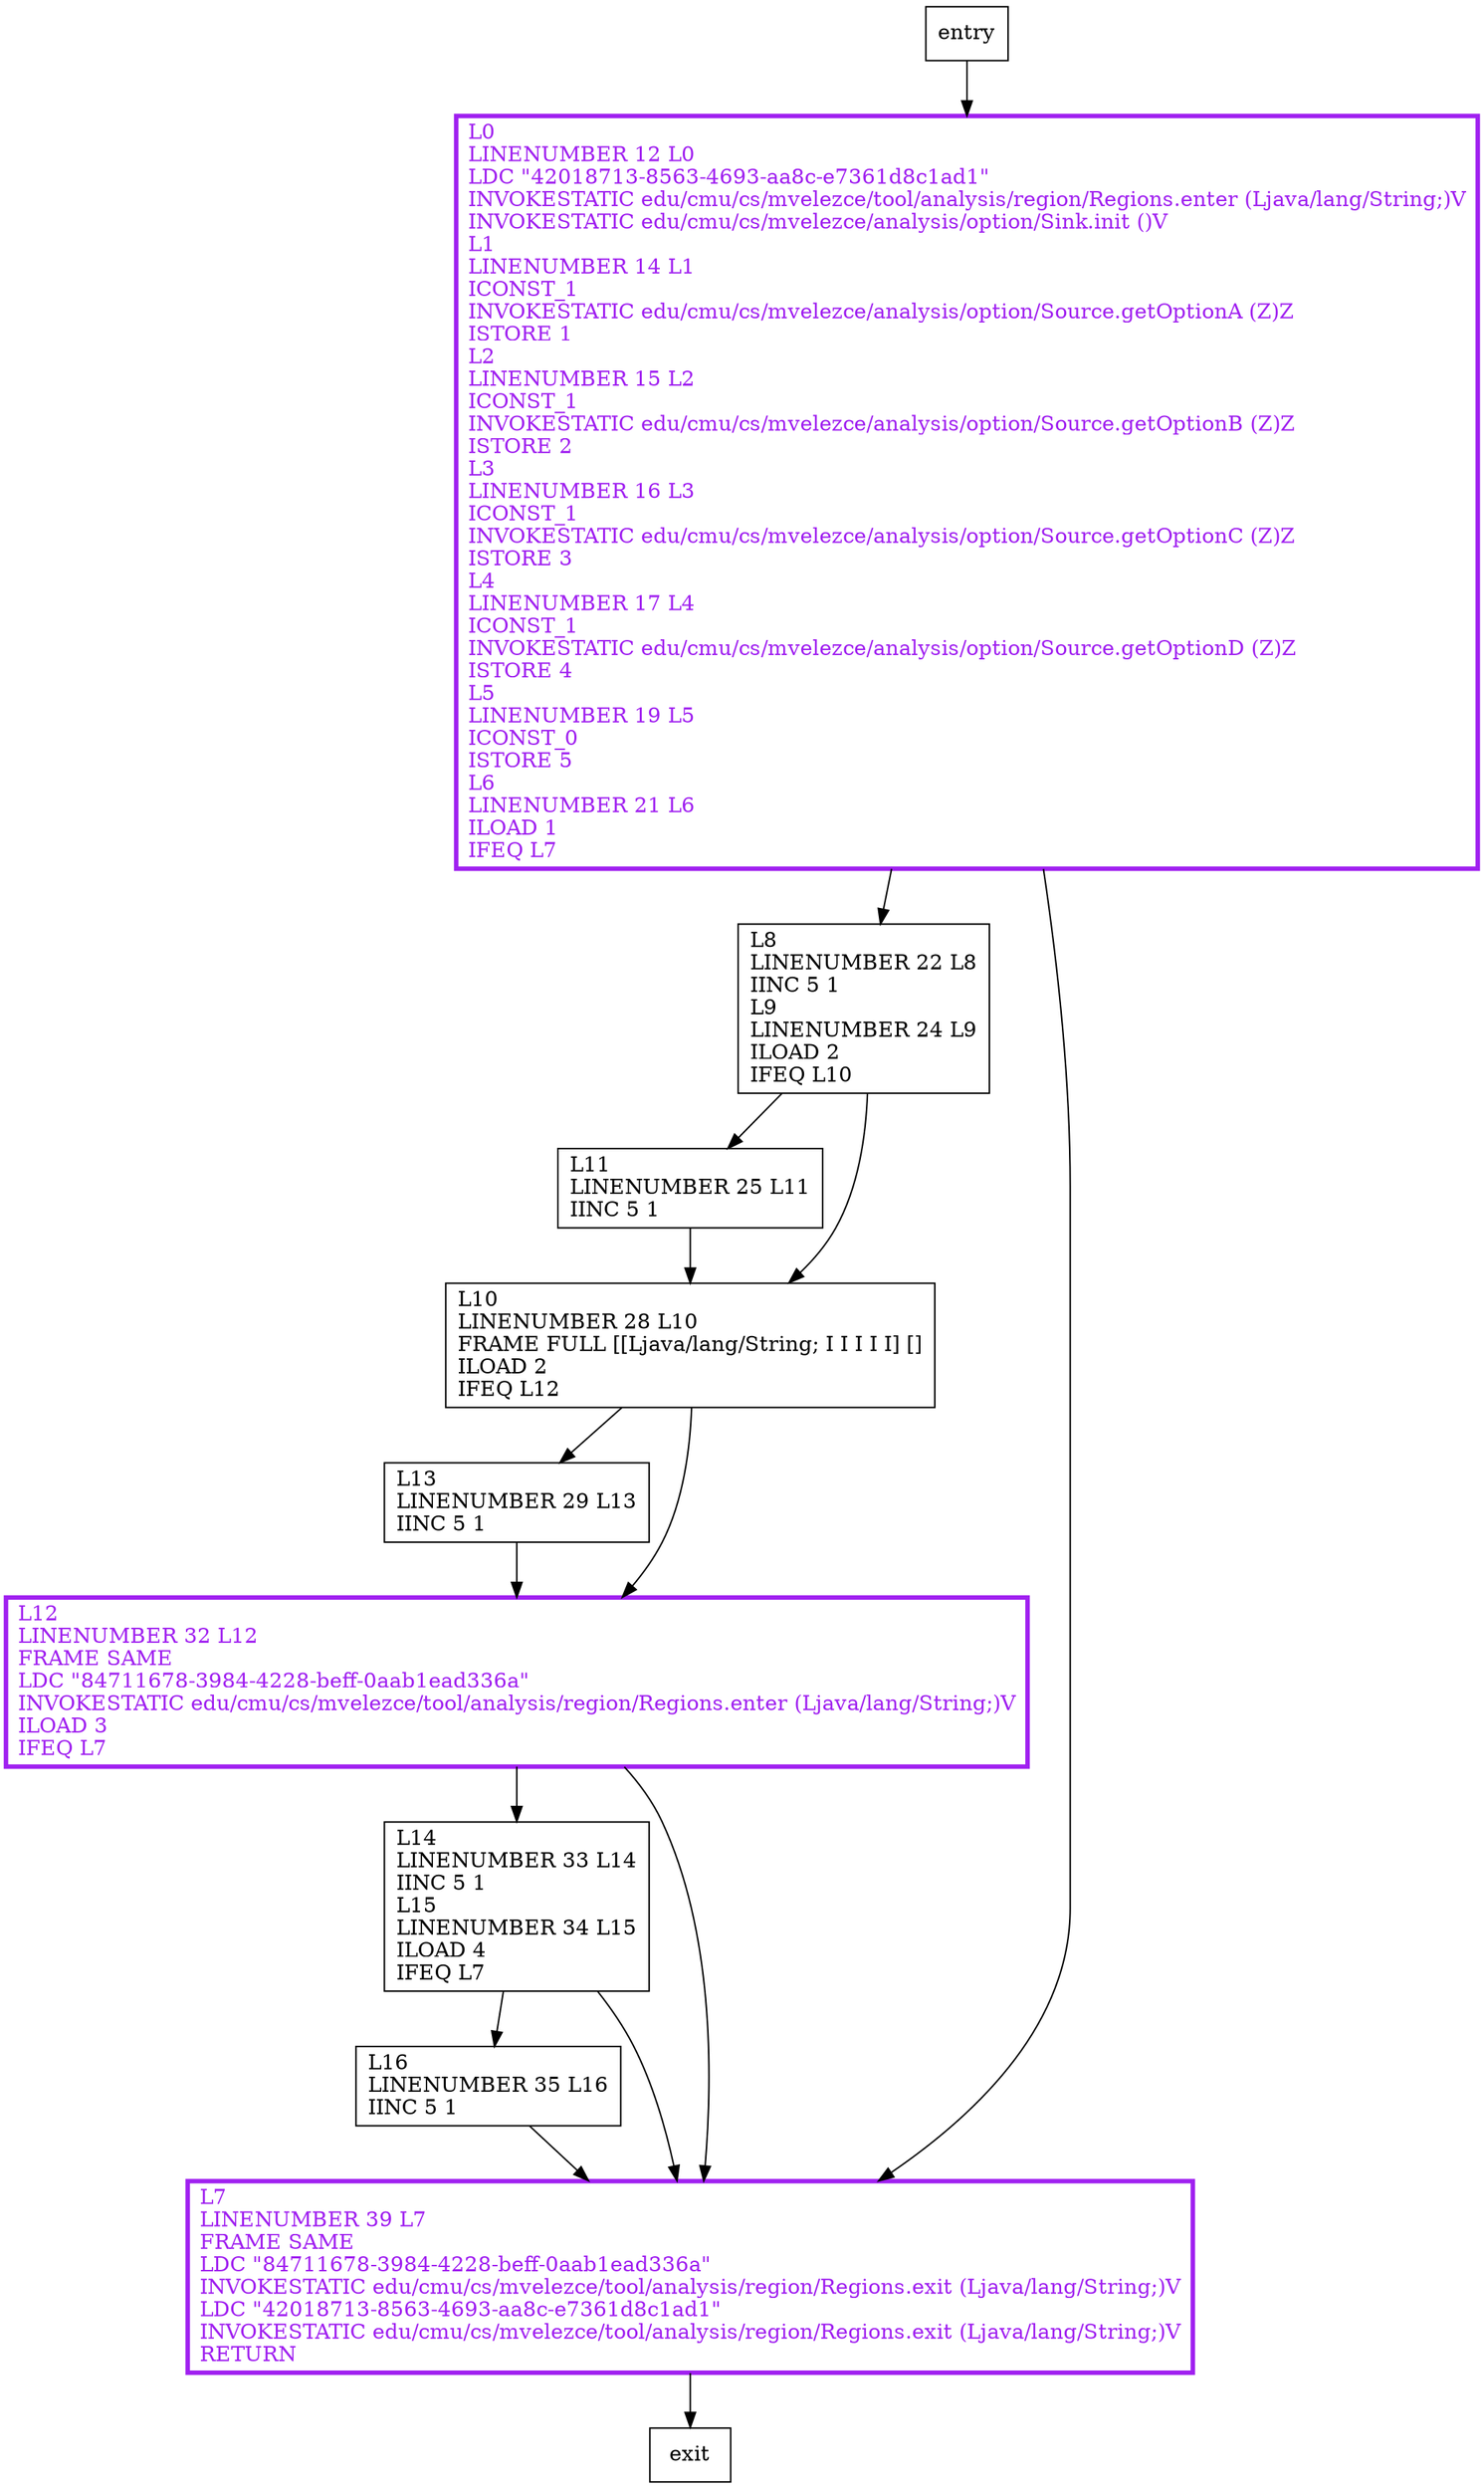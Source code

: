 digraph main {
node [shape=record];
1987021705 [label="L14\lLINENUMBER 33 L14\lIINC 5 1\lL15\lLINENUMBER 34 L15\lILOAD 4\lIFEQ L7\l"];
271397841 [label="L13\lLINENUMBER 29 L13\lIINC 5 1\l"];
647757689 [label="L8\lLINENUMBER 22 L8\lIINC 5 1\lL9\lLINENUMBER 24 L9\lILOAD 2\lIFEQ L10\l"];
21312451 [label="L11\lLINENUMBER 25 L11\lIINC 5 1\l"];
1773431209 [label="L12\lLINENUMBER 32 L12\lFRAME SAME\lLDC \"84711678-3984-4228-beff-0aab1ead336a\"\lINVOKESTATIC edu/cmu/cs/mvelezce/tool/analysis/region/Regions.enter (Ljava/lang/String;)V\lILOAD 3\lIFEQ L7\l"];
624579417 [label="L0\lLINENUMBER 12 L0\lLDC \"42018713-8563-4693-aa8c-e7361d8c1ad1\"\lINVOKESTATIC edu/cmu/cs/mvelezce/tool/analysis/region/Regions.enter (Ljava/lang/String;)V\lINVOKESTATIC edu/cmu/cs/mvelezce/analysis/option/Sink.init ()V\lL1\lLINENUMBER 14 L1\lICONST_1\lINVOKESTATIC edu/cmu/cs/mvelezce/analysis/option/Source.getOptionA (Z)Z\lISTORE 1\lL2\lLINENUMBER 15 L2\lICONST_1\lINVOKESTATIC edu/cmu/cs/mvelezce/analysis/option/Source.getOptionB (Z)Z\lISTORE 2\lL3\lLINENUMBER 16 L3\lICONST_1\lINVOKESTATIC edu/cmu/cs/mvelezce/analysis/option/Source.getOptionC (Z)Z\lISTORE 3\lL4\lLINENUMBER 17 L4\lICONST_1\lINVOKESTATIC edu/cmu/cs/mvelezce/analysis/option/Source.getOptionD (Z)Z\lISTORE 4\lL5\lLINENUMBER 19 L5\lICONST_0\lISTORE 5\lL6\lLINENUMBER 21 L6\lILOAD 1\lIFEQ L7\l"];
1578919340 [label="L16\lLINENUMBER 35 L16\lIINC 5 1\l"];
1723980561 [label="L7\lLINENUMBER 39 L7\lFRAME SAME\lLDC \"84711678-3984-4228-beff-0aab1ead336a\"\lINVOKESTATIC edu/cmu/cs/mvelezce/tool/analysis/region/Regions.exit (Ljava/lang/String;)V\lLDC \"42018713-8563-4693-aa8c-e7361d8c1ad1\"\lINVOKESTATIC edu/cmu/cs/mvelezce/tool/analysis/region/Regions.exit (Ljava/lang/String;)V\lRETURN\l"];
1989285587 [label="L10\lLINENUMBER 28 L10\lFRAME FULL [[Ljava/lang/String; I I I I I] []\lILOAD 2\lIFEQ L12\l"];
entry;
exit;
1987021705 -> 1578919340;
1987021705 -> 1723980561;
entry -> 624579417;
271397841 -> 1773431209;
647757689 -> 21312451;
647757689 -> 1989285587;
21312451 -> 1989285587;
1773431209 -> 1987021705;
1773431209 -> 1723980561;
624579417 -> 647757689;
624579417 -> 1723980561;
1578919340 -> 1723980561;
1723980561 -> exit;
1989285587 -> 271397841;
1989285587 -> 1773431209;
1773431209[fontcolor="purple", penwidth=3, color="purple"];
624579417[fontcolor="purple", penwidth=3, color="purple"];
1723980561[fontcolor="purple", penwidth=3, color="purple"];
}
